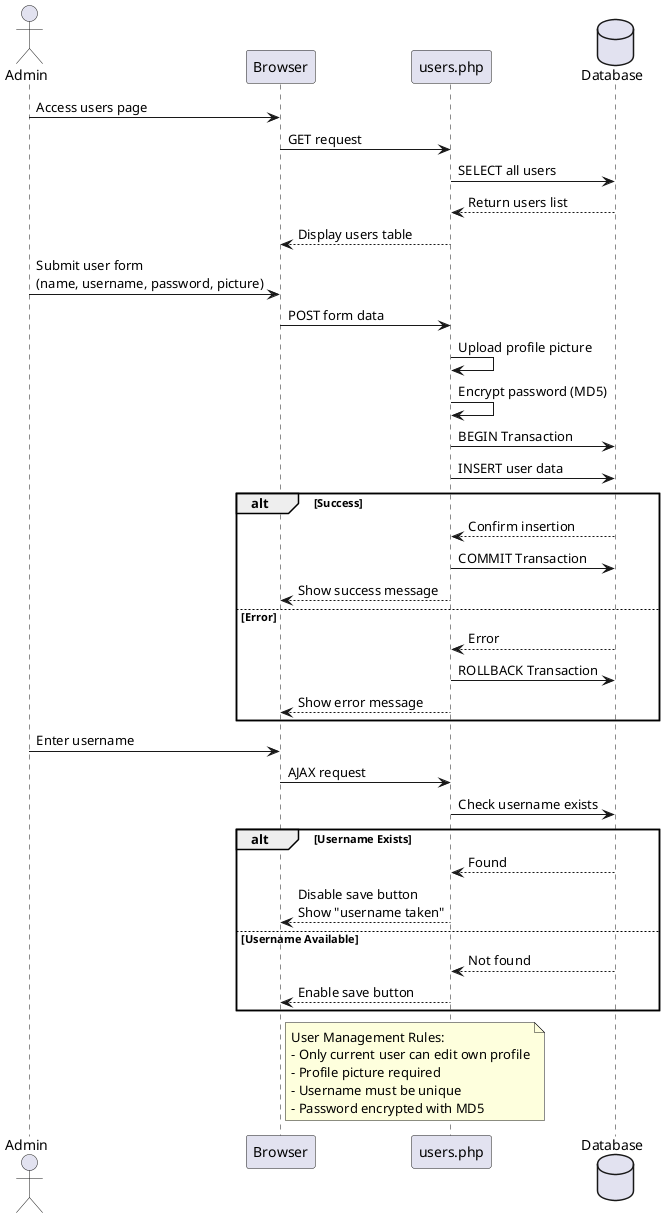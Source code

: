 @startuml Users Management System

actor Admin
participant Browser
participant "users.php" as PHP
database Database

' View Users List
Admin -> Browser: Access users page
Browser -> PHP: GET request
PHP -> Database: SELECT all users
Database --> PHP: Return users list
PHP --> Browser: Display users table

' Add New User
Admin -> Browser: Submit user form\n(name, username, password, picture)
Browser -> PHP: POST form data
PHP -> PHP: Upload profile picture
PHP -> PHP: Encrypt password (MD5)

PHP -> Database: BEGIN Transaction
PHP -> Database: INSERT user data
alt Success
    Database --> PHP: Confirm insertion
    PHP -> Database: COMMIT Transaction
    PHP --> Browser: Show success message
else Error
    Database --> PHP: Error
    PHP -> Database: ROLLBACK Transaction
    PHP --> Browser: Show error message
end

' Username Check
Admin -> Browser: Enter username
Browser -> PHP: AJAX request
PHP -> Database: Check username exists
alt Username Exists
    Database --> PHP: Found
    PHP --> Browser: Disable save button\nShow "username taken"
else Username Available
    Database --> PHP: Not found
    PHP --> Browser: Enable save button
end

note right of Browser
  User Management Rules:
  - Only current user can edit own profile
  - Profile picture required
  - Username must be unique
  - Password encrypted with MD5
end note

@enduml 